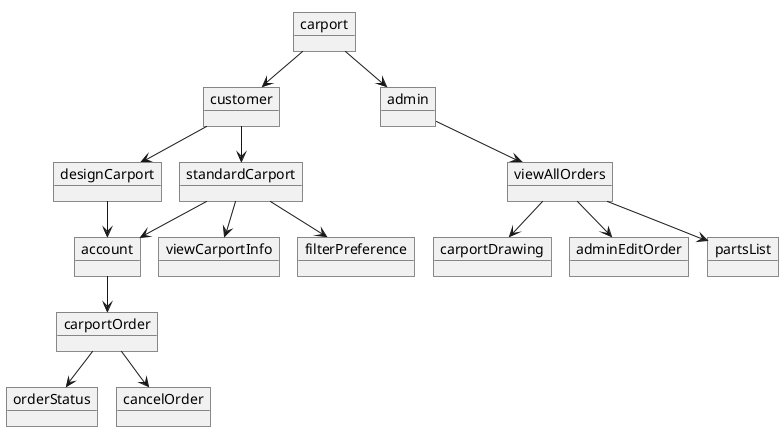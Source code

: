 @startuml
'https://plantuml.com/sequence-diagram
!pragma layout smetana

object carport
object carportOrder
object orderStatus
object viewCarportInfo
object customer
object admin
object cancelOrder
object designCarport
object standardCarport
object filterPreference
object account
object carportDrawing
object viewAllOrders
object adminEditOrder
object partsList



carport --> customer
carport --> admin

admin --> viewAllOrders
viewAllOrders --> carportDrawing
viewAllOrders --> adminEditOrder
viewAllOrders --> partsList

customer --> designCarport
customer --> standardCarport


standardCarport -->  viewCarportInfo
standardCarport --> filterPreference
standardCarport --> account
account --> carportOrder
carportOrder --> cancelOrder
carportOrder --> orderStatus

designCarport --> account





@enduml